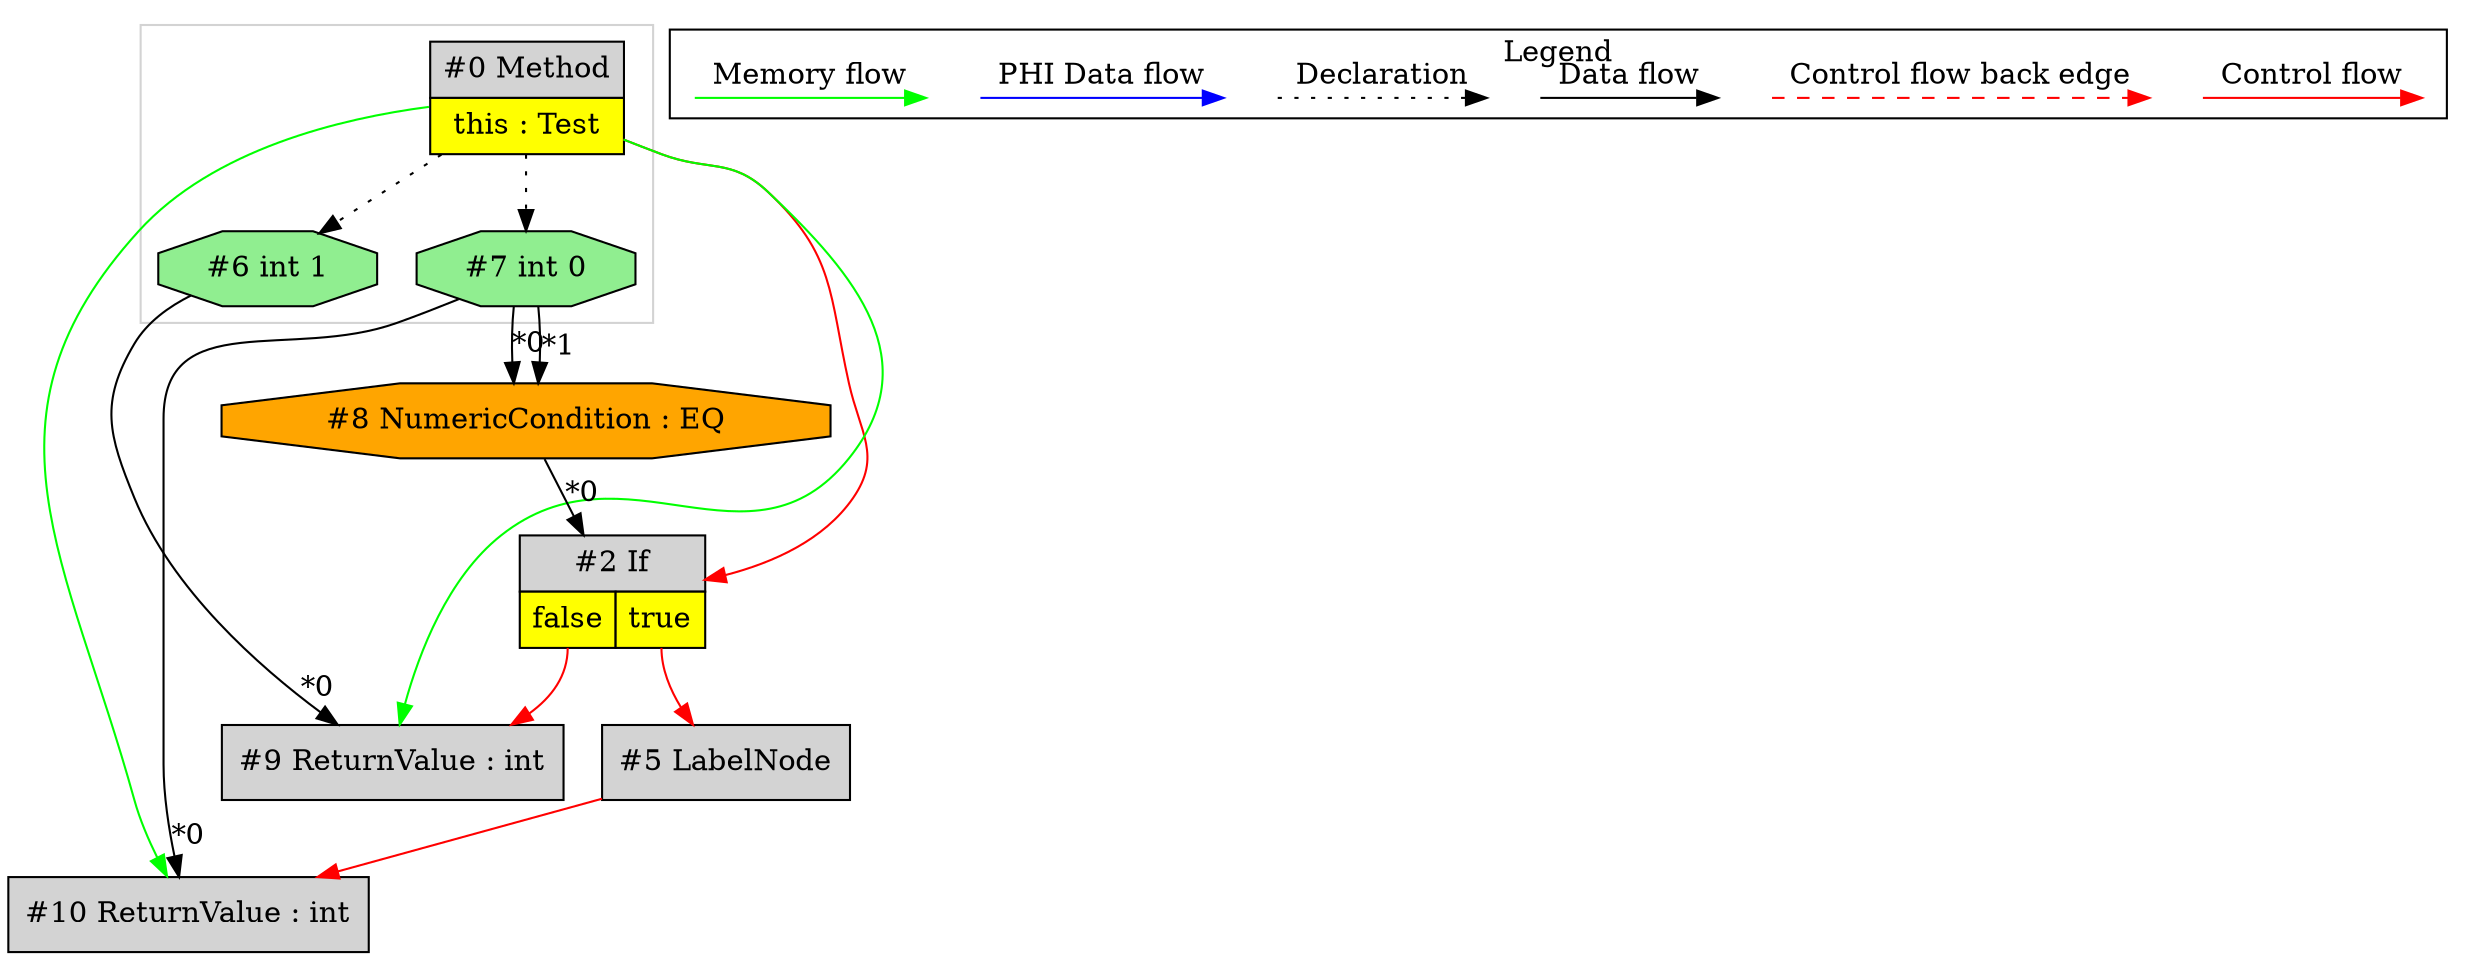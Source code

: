 digraph {
 node0[margin="0", label=<<table border="0" cellborder="1" cellspacing="0" cellpadding="5"><tr><td colspan="1">#0 Method</td></tr><tr><td port="prj1" bgcolor="yellow">this : Test</td></tr></table>>,shape=none, fillcolor=lightgrey, style=filled];
 node2[margin="0", label=<<table border="0" cellborder="1" cellspacing="0" cellpadding="5"><tr><td colspan="2">#2 If</td></tr><tr><td port="prj3" bgcolor="yellow">false</td><td port="prj4" bgcolor="yellow">true</td></tr></table>>,shape=none, fillcolor=lightgrey, style=filled];
 node8 -> node2[headlabel="*0", labeldistance=2];
 node0 -> node2[labeldistance=2, color=red, fontcolor=red];
 node8[label="#8 NumericCondition : EQ",shape=octagon, fillcolor=orange, style=filled];
 node7 -> node8[headlabel="*0", labeldistance=2];
 node7 -> node8[headlabel="*1", labeldistance=2];
 node7[label="#7 int 0",shape=octagon, fillcolor=lightgreen, style=filled];
 node0 -> node7[style=dotted];
 node10[label="#10 ReturnValue : int",shape=box, fillcolor=lightgrey, style=filled];
 node7 -> node10[headlabel="*0", labeldistance=2];
 node5 -> node10[labeldistance=2, color=red, fontcolor=red];
 node0 -> node10[labeldistance=2, color=green, constraint=false];
 node5[label="#5 LabelNode",shape=box, fillcolor=lightgrey, style=filled];
 node2:prj4 -> node5[labeldistance=2, color=red, fontcolor=red];
 node9[label="#9 ReturnValue : int",shape=box, fillcolor=lightgrey, style=filled];
 node6 -> node9[headlabel="*0", labeldistance=2];
 node2:prj3 -> node9[labeldistance=2, color=red, fontcolor=red];
 node0 -> node9[labeldistance=2, color=green, constraint=false];
 node6[label="#6 int 1",shape=octagon, fillcolor=lightgreen, style=filled];
 node0 -> node6[style=dotted];
 subgraph cluster_0 {
  color=lightgray;
  node0;
  node6;
  node7;
 }
 subgraph cluster_000 {
  label = "Legend";
  node [shape=point]
  {
   rank=same;
   c0 [style = invis];
   c1 [style = invis];
   c2 [style = invis];
   c3 [style = invis];
   d0 [style = invis];
   d1 [style = invis];
   d2 [style = invis];
   d3 [style = invis];
   d4 [style = invis];
   d5 [style = invis];
   d6 [style = invis];
   d7 [style = invis];
  }
  c0 -> c1 [label="Control flow", style=solid, color=red]
  c2 -> c3 [label="Control flow back edge", style=dashed, color=red]
  d0 -> d1 [label="Data flow"]
  d2 -> d3 [label="Declaration", style=dotted]
  d4 -> d5 [label="PHI Data flow", color=blue]
  d6 -> d7 [label="Memory flow", color=green]
 }

}

